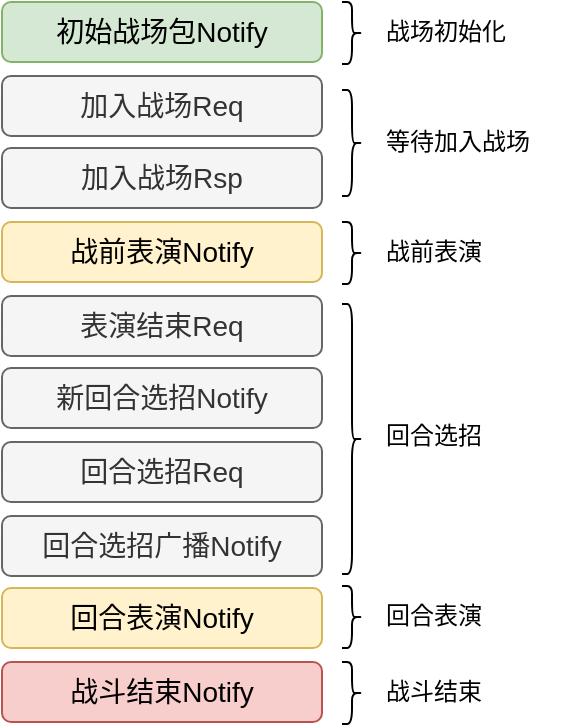 <mxfile version="12.2.0" type="github" pages="1">
  <diagram id="Mo6LBxmEk3bTkz5pxvHl" name="第 1 页">
    <mxGraphModel dx="1172" dy="733" grid="1" gridSize="10" guides="1" tooltips="1" connect="1" arrows="1" fold="1" page="1" pageScale="1" pageWidth="827" pageHeight="1169" math="0" shadow="0">
      <root>
        <mxCell id="0"/>
        <mxCell id="1" parent="0"/>
        <mxCell id="1EcYXQqY1AW5etACMld3-1" value="&lt;font style=&quot;font-size: 14px&quot;&gt;初始战场包Notify&lt;/font&gt;" style="rounded=1;whiteSpace=wrap;html=1;fillColor=#d5e8d4;strokeColor=#82b366;" parent="1" vertex="1">
          <mxGeometry x="250" y="200" width="160" height="30" as="geometry"/>
        </mxCell>
        <mxCell id="1EcYXQqY1AW5etACMld3-7" value="&lt;span style=&quot;font-size: 14px&quot;&gt;加入战场Req&lt;/span&gt;" style="rounded=1;whiteSpace=wrap;html=1;fillColor=#f5f5f5;strokeColor=#666666;fontColor=#333333;" parent="1" vertex="1">
          <mxGeometry x="250" y="237" width="160" height="30" as="geometry"/>
        </mxCell>
        <mxCell id="1EcYXQqY1AW5etACMld3-8" value="&lt;span style=&quot;font-size: 14px&quot;&gt;加入战场Rsp&lt;/span&gt;" style="rounded=1;whiteSpace=wrap;html=1;fillColor=#f5f5f5;strokeColor=#666666;fontColor=#333333;" parent="1" vertex="1">
          <mxGeometry x="250" y="273" width="160" height="30" as="geometry"/>
        </mxCell>
        <mxCell id="1EcYXQqY1AW5etACMld3-9" value="&lt;span style=&quot;font-size: 14px&quot;&gt;战前表演Notify&lt;/span&gt;" style="rounded=1;whiteSpace=wrap;html=1;fillColor=#fff2cc;strokeColor=#d6b656;" parent="1" vertex="1">
          <mxGeometry x="250" y="310" width="160" height="30" as="geometry"/>
        </mxCell>
        <mxCell id="1EcYXQqY1AW5etACMld3-10" value="&lt;span style=&quot;font-size: 14px&quot;&gt;表演结束Req&lt;/span&gt;" style="rounded=1;whiteSpace=wrap;html=1;fillColor=#f5f5f5;strokeColor=#666666;fontColor=#333333;" parent="1" vertex="1">
          <mxGeometry x="250" y="347" width="160" height="30" as="geometry"/>
        </mxCell>
        <mxCell id="1EcYXQqY1AW5etACMld3-11" value="&lt;span style=&quot;font-size: 14px&quot;&gt;新回合选招Notify&lt;/span&gt;" style="rounded=1;whiteSpace=wrap;html=1;fillColor=#f5f5f5;strokeColor=#666666;fontColor=#333333;" parent="1" vertex="1">
          <mxGeometry x="250" y="383" width="160" height="30" as="geometry"/>
        </mxCell>
        <mxCell id="1EcYXQqY1AW5etACMld3-12" value="&lt;span style=&quot;font-size: 14px&quot;&gt;回合选招Req&lt;/span&gt;" style="rounded=1;whiteSpace=wrap;html=1;fillColor=#f5f5f5;strokeColor=#666666;fontColor=#333333;" parent="1" vertex="1">
          <mxGeometry x="250" y="420" width="160" height="30" as="geometry"/>
        </mxCell>
        <mxCell id="1EcYXQqY1AW5etACMld3-13" value="&lt;span style=&quot;font-size: 14px&quot;&gt;回合选招广播Notify&lt;/span&gt;" style="rounded=1;whiteSpace=wrap;html=1;fillColor=#f5f5f5;strokeColor=#666666;fontColor=#333333;" parent="1" vertex="1">
          <mxGeometry x="250" y="457" width="160" height="30" as="geometry"/>
        </mxCell>
        <mxCell id="1EcYXQqY1AW5etACMld3-14" value="&lt;span style=&quot;font-size: 14px&quot;&gt;回合表演Notify&lt;/span&gt;" style="rounded=1;whiteSpace=wrap;html=1;fillColor=#fff2cc;strokeColor=#d6b656;" parent="1" vertex="1">
          <mxGeometry x="250" y="493" width="160" height="30" as="geometry"/>
        </mxCell>
        <mxCell id="1EcYXQqY1AW5etACMld3-15" value="&lt;span style=&quot;font-size: 14px&quot;&gt;战斗结束Notify&lt;/span&gt;" style="rounded=1;whiteSpace=wrap;html=1;fillColor=#f8cecc;strokeColor=#b85450;" parent="1" vertex="1">
          <mxGeometry x="250" y="530" width="160" height="30" as="geometry"/>
        </mxCell>
        <mxCell id="1EcYXQqY1AW5etACMld3-16" value="" style="shape=curlyBracket;whiteSpace=wrap;html=1;rounded=1;rotation=180;" parent="1" vertex="1">
          <mxGeometry x="420" y="200" width="10" height="31" as="geometry"/>
        </mxCell>
        <mxCell id="1EcYXQqY1AW5etACMld3-18" value="战场初始化" style="text;html=1;strokeColor=none;fillColor=none;align=left;verticalAlign=middle;whiteSpace=wrap;rounded=0;" parent="1" vertex="1">
          <mxGeometry x="440" y="205" width="100" height="20" as="geometry"/>
        </mxCell>
        <mxCell id="1EcYXQqY1AW5etACMld3-19" value="" style="shape=curlyBracket;whiteSpace=wrap;html=1;rounded=1;rotation=180;" parent="1" vertex="1">
          <mxGeometry x="420" y="244" width="10" height="53" as="geometry"/>
        </mxCell>
        <mxCell id="1EcYXQqY1AW5etACMld3-20" value="等待加入战场" style="text;html=1;strokeColor=none;fillColor=none;align=left;verticalAlign=middle;whiteSpace=wrap;rounded=0;" parent="1" vertex="1">
          <mxGeometry x="440" y="260" width="100" height="20" as="geometry"/>
        </mxCell>
        <mxCell id="1EcYXQqY1AW5etACMld3-21" value="" style="shape=curlyBracket;whiteSpace=wrap;html=1;rounded=1;rotation=180;" parent="1" vertex="1">
          <mxGeometry x="420" y="310" width="10" height="31" as="geometry"/>
        </mxCell>
        <mxCell id="1EcYXQqY1AW5etACMld3-22" value="战前表演" style="text;html=1;strokeColor=none;fillColor=none;align=left;verticalAlign=middle;whiteSpace=wrap;rounded=0;" parent="1" vertex="1">
          <mxGeometry x="440" y="315" width="100" height="20" as="geometry"/>
        </mxCell>
        <mxCell id="1EcYXQqY1AW5etACMld3-23" value="" style="shape=curlyBracket;whiteSpace=wrap;html=1;rounded=1;rotation=180;" parent="1" vertex="1">
          <mxGeometry x="420" y="351" width="10" height="135" as="geometry"/>
        </mxCell>
        <mxCell id="1EcYXQqY1AW5etACMld3-24" value="回合选招" style="text;html=1;strokeColor=none;fillColor=none;align=left;verticalAlign=middle;whiteSpace=wrap;rounded=0;" parent="1" vertex="1">
          <mxGeometry x="440" y="407" width="100" height="20" as="geometry"/>
        </mxCell>
        <mxCell id="1EcYXQqY1AW5etACMld3-25" value="" style="shape=curlyBracket;whiteSpace=wrap;html=1;rounded=1;rotation=180;" parent="1" vertex="1">
          <mxGeometry x="420" y="492" width="10" height="31" as="geometry"/>
        </mxCell>
        <mxCell id="1EcYXQqY1AW5etACMld3-26" value="回合表演" style="text;html=1;strokeColor=none;fillColor=none;align=left;verticalAlign=middle;whiteSpace=wrap;rounded=0;" parent="1" vertex="1">
          <mxGeometry x="440" y="497" width="100" height="20" as="geometry"/>
        </mxCell>
        <mxCell id="1EcYXQqY1AW5etACMld3-27" value="" style="shape=curlyBracket;whiteSpace=wrap;html=1;rounded=1;rotation=180;" parent="1" vertex="1">
          <mxGeometry x="420" y="530" width="10" height="31" as="geometry"/>
        </mxCell>
        <mxCell id="1EcYXQqY1AW5etACMld3-28" value="战斗结束" style="text;html=1;strokeColor=none;fillColor=none;align=left;verticalAlign=middle;whiteSpace=wrap;rounded=0;" parent="1" vertex="1">
          <mxGeometry x="440" y="535" width="100" height="20" as="geometry"/>
        </mxCell>
      </root>
    </mxGraphModel>
  </diagram>
</mxfile>
